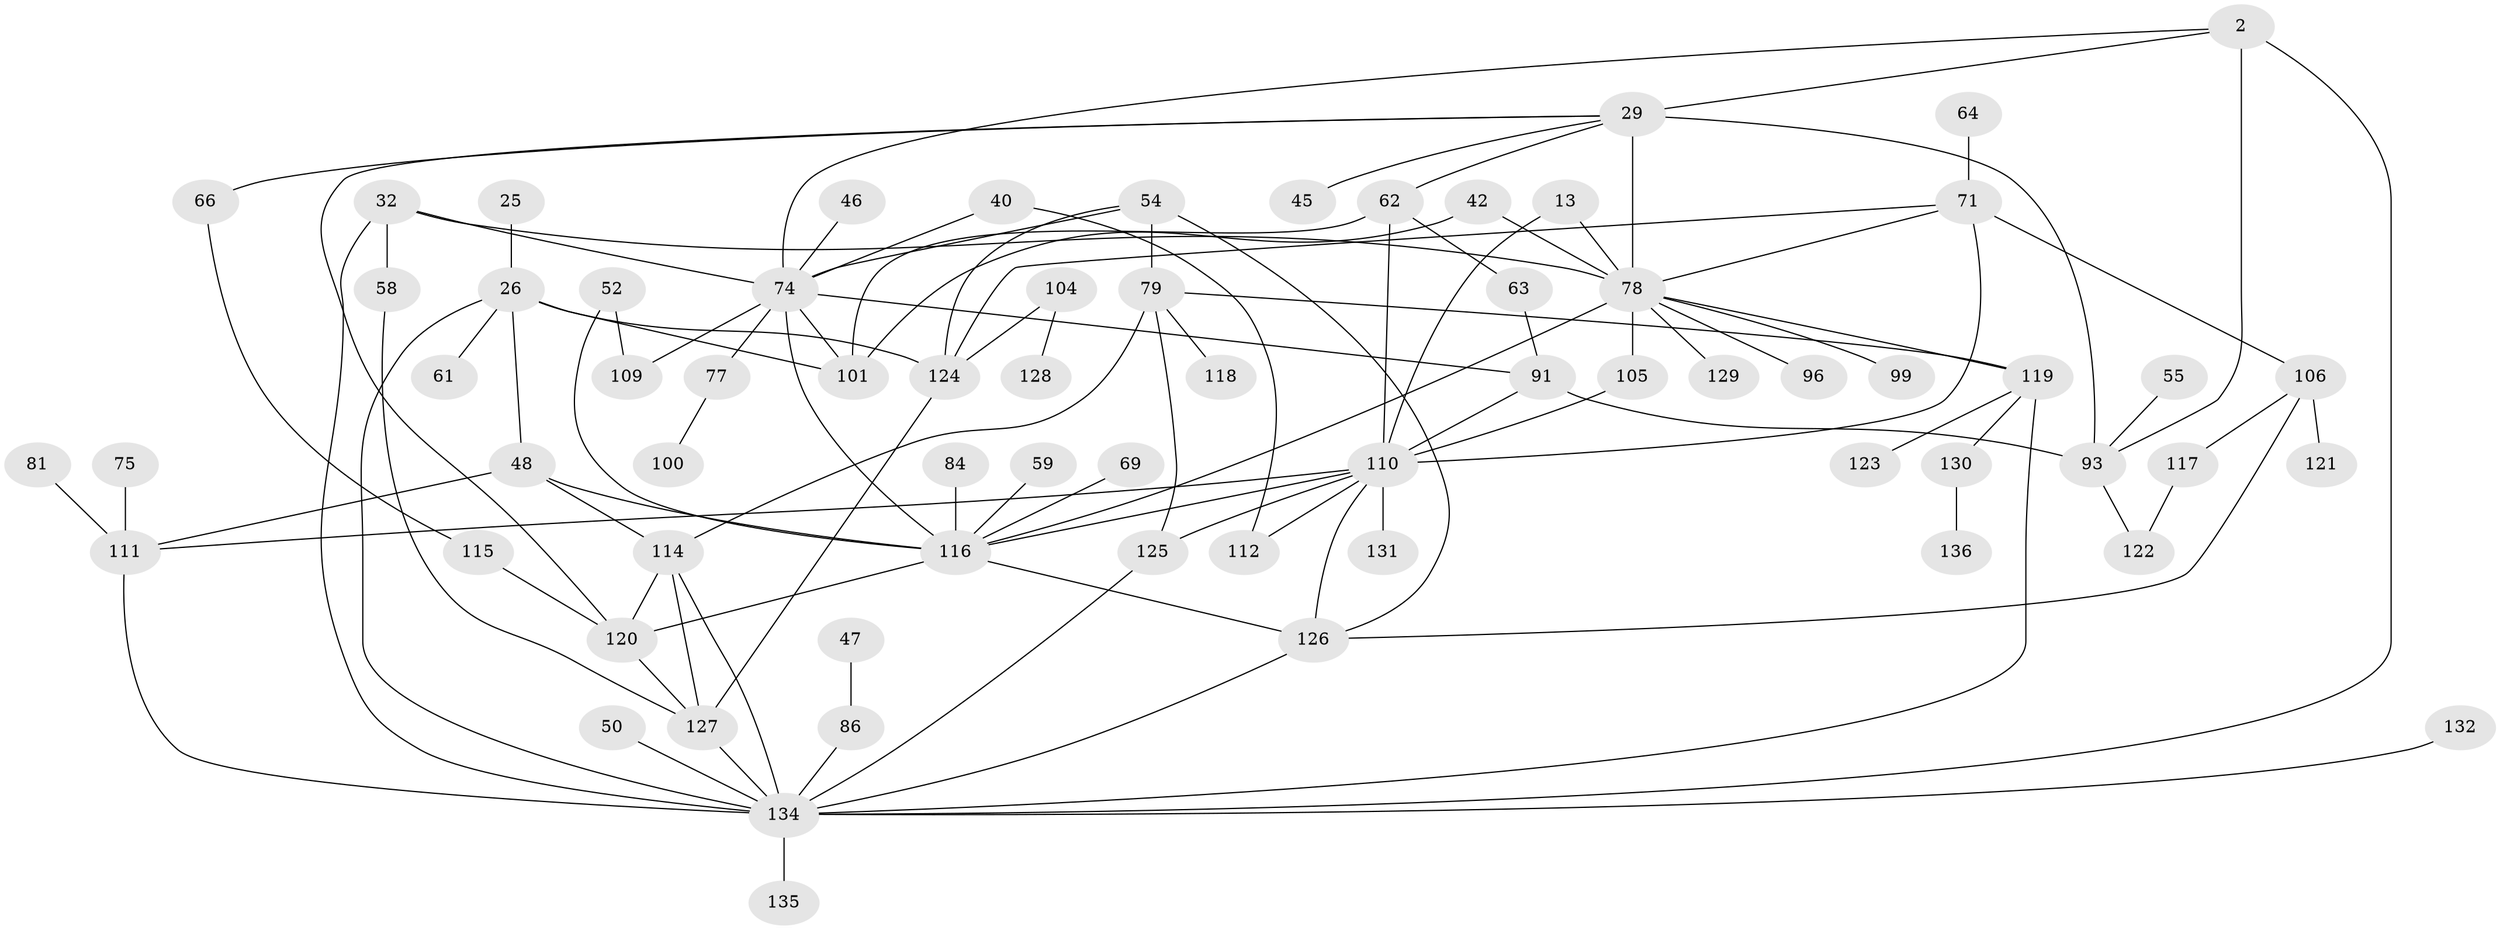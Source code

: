 // original degree distribution, {9: 0.014705882352941176, 7: 0.022058823529411766, 2: 0.3014705882352941, 6: 0.04411764705882353, 5: 0.0661764705882353, 4: 0.13970588235294118, 3: 0.16911764705882354, 1: 0.2426470588235294}
// Generated by graph-tools (version 1.1) at 2025/45/03/04/25 21:45:04]
// undirected, 68 vertices, 106 edges
graph export_dot {
graph [start="1"]
  node [color=gray90,style=filled];
  2;
  13;
  25;
  26 [super="+23"];
  29 [super="+4"];
  32;
  40 [super="+18"];
  42;
  45;
  46;
  47;
  48 [super="+31"];
  50 [super="+12"];
  52;
  54 [super="+24"];
  55;
  58 [super="+34"];
  59;
  61;
  62;
  63;
  64;
  66;
  69;
  71 [super="+17+15"];
  74 [super="+14+5"];
  75;
  77;
  78 [super="+41+36"];
  79;
  81;
  84;
  86 [super="+37"];
  91 [super="+39"];
  93 [super="+8"];
  96;
  99;
  100;
  101 [super="+90"];
  104;
  105 [super="+70+65+94"];
  106;
  109;
  110 [super="+73+108"];
  111 [super="+60"];
  112;
  114 [super="+80"];
  115;
  116 [super="+82+67+107+92"];
  117;
  118;
  119 [super="+85"];
  120 [super="+22+98"];
  121;
  122;
  123;
  124 [super="+44+83"];
  125 [super="+87"];
  126 [super="+102+113"];
  127 [super="+103"];
  128;
  129;
  130;
  131;
  132;
  134 [super="+133+49"];
  135;
  136;
  2 -- 93 [weight=2];
  2 -- 29;
  2 -- 74 [weight=2];
  2 -- 134 [weight=2];
  13 -- 78;
  13 -- 110;
  25 -- 26;
  26 -- 61;
  26 -- 48 [weight=2];
  26 -- 134 [weight=2];
  26 -- 101;
  26 -- 124;
  29 -- 66;
  29 -- 93;
  29 -- 45;
  29 -- 62;
  29 -- 78 [weight=3];
  29 -- 120;
  32 -- 58 [weight=2];
  32 -- 74;
  32 -- 78;
  32 -- 134;
  40 -- 112;
  40 -- 74;
  42 -- 78;
  42 -- 101;
  46 -- 74;
  47 -- 86;
  48 -- 111;
  48 -- 114;
  48 -- 116;
  50 -- 134;
  52 -- 109;
  52 -- 116;
  54 -- 79 [weight=2];
  54 -- 74;
  54 -- 126;
  54 -- 124;
  55 -- 93;
  58 -- 127;
  59 -- 116;
  62 -- 63;
  62 -- 110;
  62 -- 101;
  63 -- 91;
  64 -- 71;
  66 -- 115;
  69 -- 116;
  71 -- 110 [weight=3];
  71 -- 106;
  71 -- 78 [weight=2];
  71 -- 124;
  74 -- 77;
  74 -- 109;
  74 -- 91;
  74 -- 116 [weight=3];
  74 -- 101;
  75 -- 111;
  77 -- 100;
  78 -- 96;
  78 -- 99;
  78 -- 129;
  78 -- 105;
  78 -- 116 [weight=2];
  78 -- 119;
  79 -- 118;
  79 -- 114;
  79 -- 125;
  79 -- 119;
  81 -- 111;
  84 -- 116;
  86 -- 134;
  91 -- 93;
  91 -- 110;
  93 -- 122;
  104 -- 128;
  104 -- 124;
  105 -- 110;
  106 -- 117;
  106 -- 121;
  106 -- 126;
  110 -- 112;
  110 -- 131;
  110 -- 111;
  110 -- 125;
  110 -- 126;
  110 -- 116;
  111 -- 134 [weight=2];
  114 -- 134;
  114 -- 127;
  114 -- 120;
  115 -- 120;
  116 -- 126;
  116 -- 120;
  117 -- 122;
  119 -- 130;
  119 -- 134;
  119 -- 123;
  120 -- 127;
  124 -- 127;
  125 -- 134;
  126 -- 134;
  127 -- 134;
  130 -- 136;
  132 -- 134;
  134 -- 135;
}

